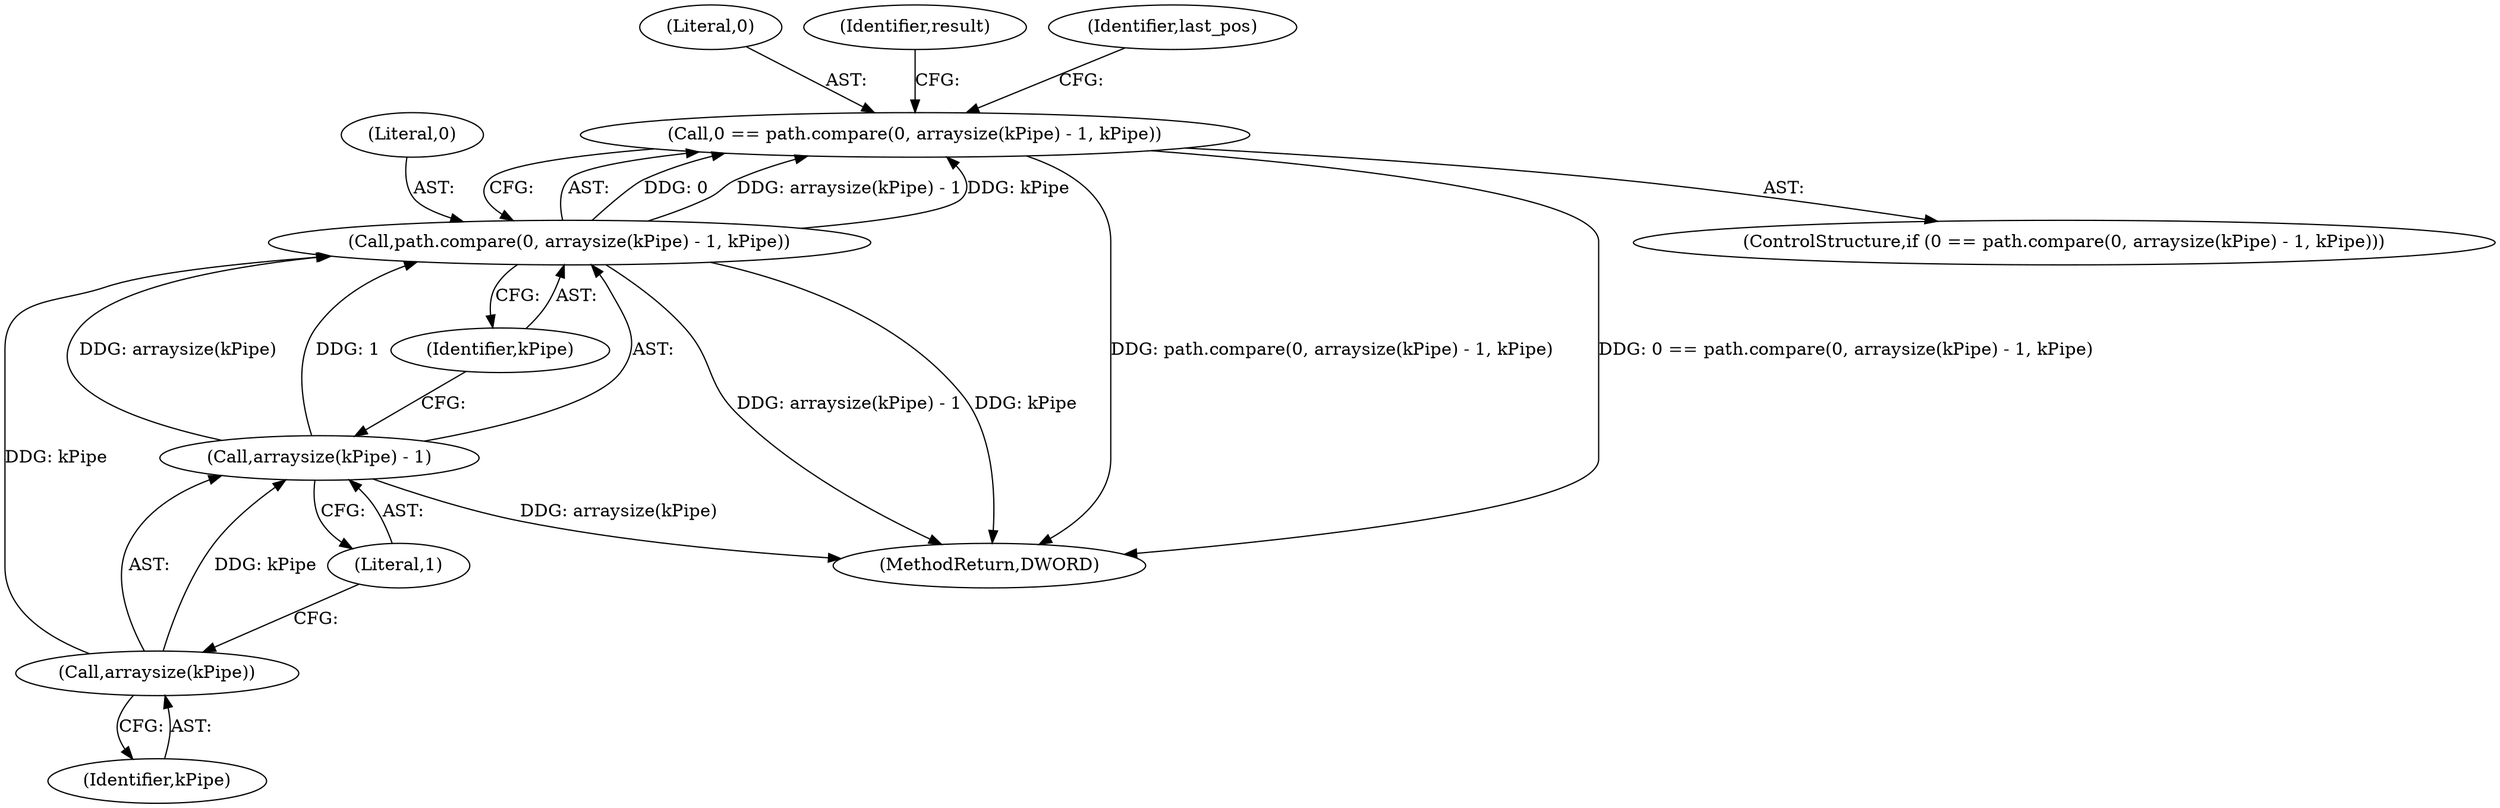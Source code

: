 digraph "1_Chrome_4f1f3d0f03c79ddaace56f067cf28a27f9466b7d_4@del" {
"1000121" [label="(Call,0 == path.compare(0, arraysize(kPipe) - 1, kPipe))"];
"1000123" [label="(Call,path.compare(0, arraysize(kPipe) - 1, kPipe))"];
"1000125" [label="(Call,arraysize(kPipe) - 1)"];
"1000126" [label="(Call,arraysize(kPipe))"];
"1000120" [label="(ControlStructure,if (0 == path.compare(0, arraysize(kPipe) - 1, kPipe)))"];
"1000125" [label="(Call,arraysize(kPipe) - 1)"];
"1000127" [label="(Identifier,kPipe)"];
"1000126" [label="(Call,arraysize(kPipe))"];
"1000124" [label="(Literal,0)"];
"1000123" [label="(Call,path.compare(0, arraysize(kPipe) - 1, kPipe))"];
"1000128" [label="(Literal,1)"];
"1000122" [label="(Literal,0)"];
"1000121" [label="(Call,0 == path.compare(0, arraysize(kPipe) - 1, kPipe))"];
"1000133" [label="(Identifier,result)"];
"1000139" [label="(Identifier,last_pos)"];
"1000193" [label="(MethodReturn,DWORD)"];
"1000129" [label="(Identifier,kPipe)"];
"1000121" -> "1000120"  [label="AST: "];
"1000121" -> "1000123"  [label="CFG: "];
"1000122" -> "1000121"  [label="AST: "];
"1000123" -> "1000121"  [label="AST: "];
"1000133" -> "1000121"  [label="CFG: "];
"1000139" -> "1000121"  [label="CFG: "];
"1000121" -> "1000193"  [label="DDG: path.compare(0, arraysize(kPipe) - 1, kPipe)"];
"1000121" -> "1000193"  [label="DDG: 0 == path.compare(0, arraysize(kPipe) - 1, kPipe)"];
"1000123" -> "1000121"  [label="DDG: 0"];
"1000123" -> "1000121"  [label="DDG: arraysize(kPipe) - 1"];
"1000123" -> "1000121"  [label="DDG: kPipe"];
"1000123" -> "1000129"  [label="CFG: "];
"1000124" -> "1000123"  [label="AST: "];
"1000125" -> "1000123"  [label="AST: "];
"1000129" -> "1000123"  [label="AST: "];
"1000123" -> "1000193"  [label="DDG: arraysize(kPipe) - 1"];
"1000123" -> "1000193"  [label="DDG: kPipe"];
"1000125" -> "1000123"  [label="DDG: arraysize(kPipe)"];
"1000125" -> "1000123"  [label="DDG: 1"];
"1000126" -> "1000123"  [label="DDG: kPipe"];
"1000125" -> "1000128"  [label="CFG: "];
"1000126" -> "1000125"  [label="AST: "];
"1000128" -> "1000125"  [label="AST: "];
"1000129" -> "1000125"  [label="CFG: "];
"1000125" -> "1000193"  [label="DDG: arraysize(kPipe)"];
"1000126" -> "1000125"  [label="DDG: kPipe"];
"1000126" -> "1000127"  [label="CFG: "];
"1000127" -> "1000126"  [label="AST: "];
"1000128" -> "1000126"  [label="CFG: "];
}
